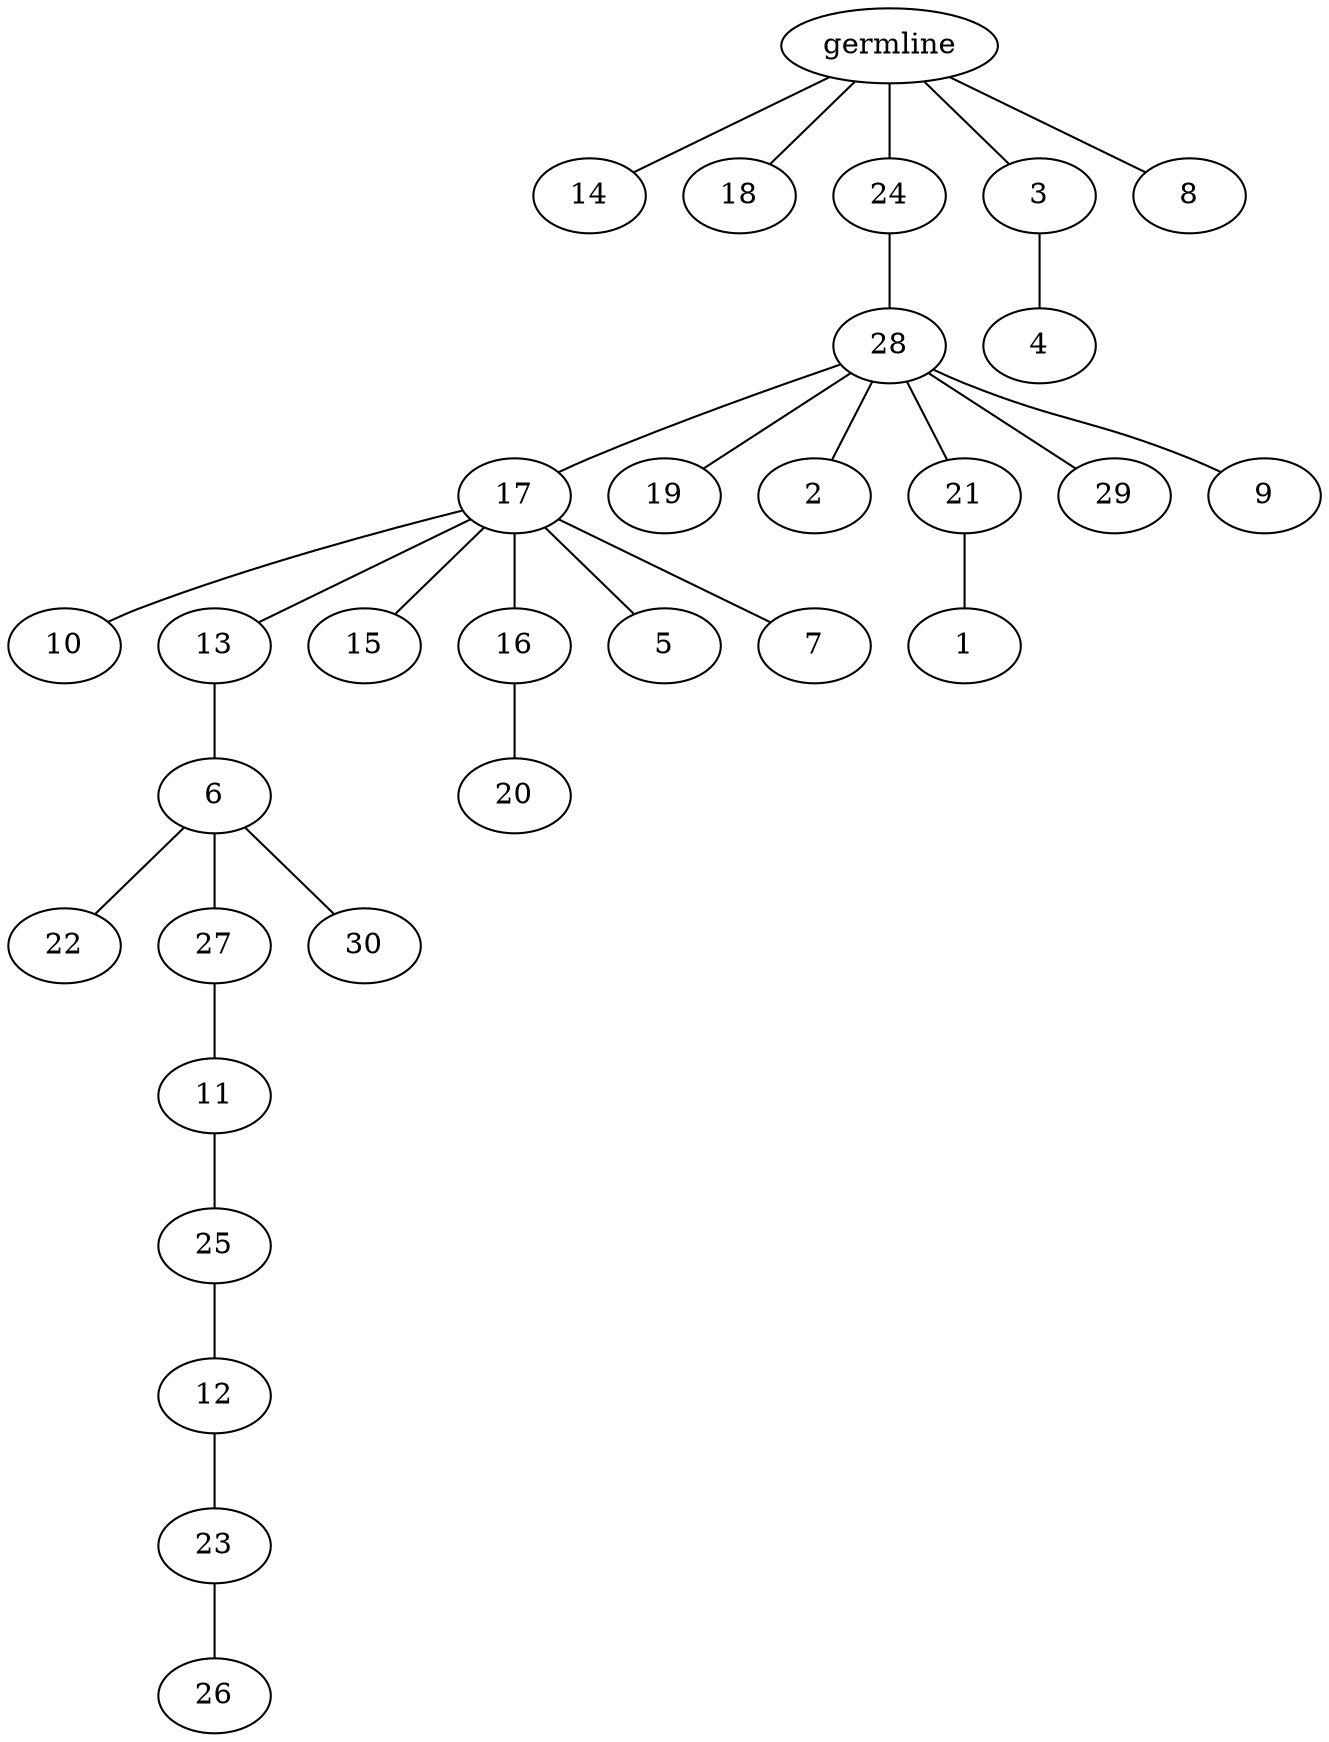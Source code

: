 graph tree {
    "140135059723744" [label="germline"];
    "140135052273360" [label="14"];
    "140135052273888" [label="18"];
    "140135052273024" [label="24"];
    "140135052271680" [label="28"];
    "140135052275328" [label="17"];
    "140135052272352" [label="10"];
    "140135057673088" [label="13"];
    "140135057670352" [label="6"];
    "140135057671024" [label="22"];
    "140135057670304" [label="27"];
    "140135057673328" [label="11"];
    "140135057673616" [label="25"];
    "140135057670256" [label="12"];
    "140135057673376" [label="23"];
    "140135065047680" [label="26"];
    "140135057673136" [label="30"];
    "140135057671360" [label="15"];
    "140135057671696" [label="16"];
    "140135057671888" [label="20"];
    "140135057673184" [label="5"];
    "140135057673280" [label="7"];
    "140135052273936" [label="19"];
    "140135057670592" [label="2"];
    "140135057674144" [label="21"];
    "140135057672224" [label="1"];
    "140135057671312" [label="29"];
    "140135057673232" [label="9"];
    "140135052273696" [label="3"];
    "140135057673664" [label="4"];
    "140135052275664" [label="8"];
    "140135059723744" -- "140135052273360";
    "140135059723744" -- "140135052273888";
    "140135059723744" -- "140135052273024";
    "140135059723744" -- "140135052273696";
    "140135059723744" -- "140135052275664";
    "140135052273024" -- "140135052271680";
    "140135052271680" -- "140135052275328";
    "140135052271680" -- "140135052273936";
    "140135052271680" -- "140135057670592";
    "140135052271680" -- "140135057674144";
    "140135052271680" -- "140135057671312";
    "140135052271680" -- "140135057673232";
    "140135052275328" -- "140135052272352";
    "140135052275328" -- "140135057673088";
    "140135052275328" -- "140135057671360";
    "140135052275328" -- "140135057671696";
    "140135052275328" -- "140135057673184";
    "140135052275328" -- "140135057673280";
    "140135057673088" -- "140135057670352";
    "140135057670352" -- "140135057671024";
    "140135057670352" -- "140135057670304";
    "140135057670352" -- "140135057673136";
    "140135057670304" -- "140135057673328";
    "140135057673328" -- "140135057673616";
    "140135057673616" -- "140135057670256";
    "140135057670256" -- "140135057673376";
    "140135057673376" -- "140135065047680";
    "140135057671696" -- "140135057671888";
    "140135057674144" -- "140135057672224";
    "140135052273696" -- "140135057673664";
}
